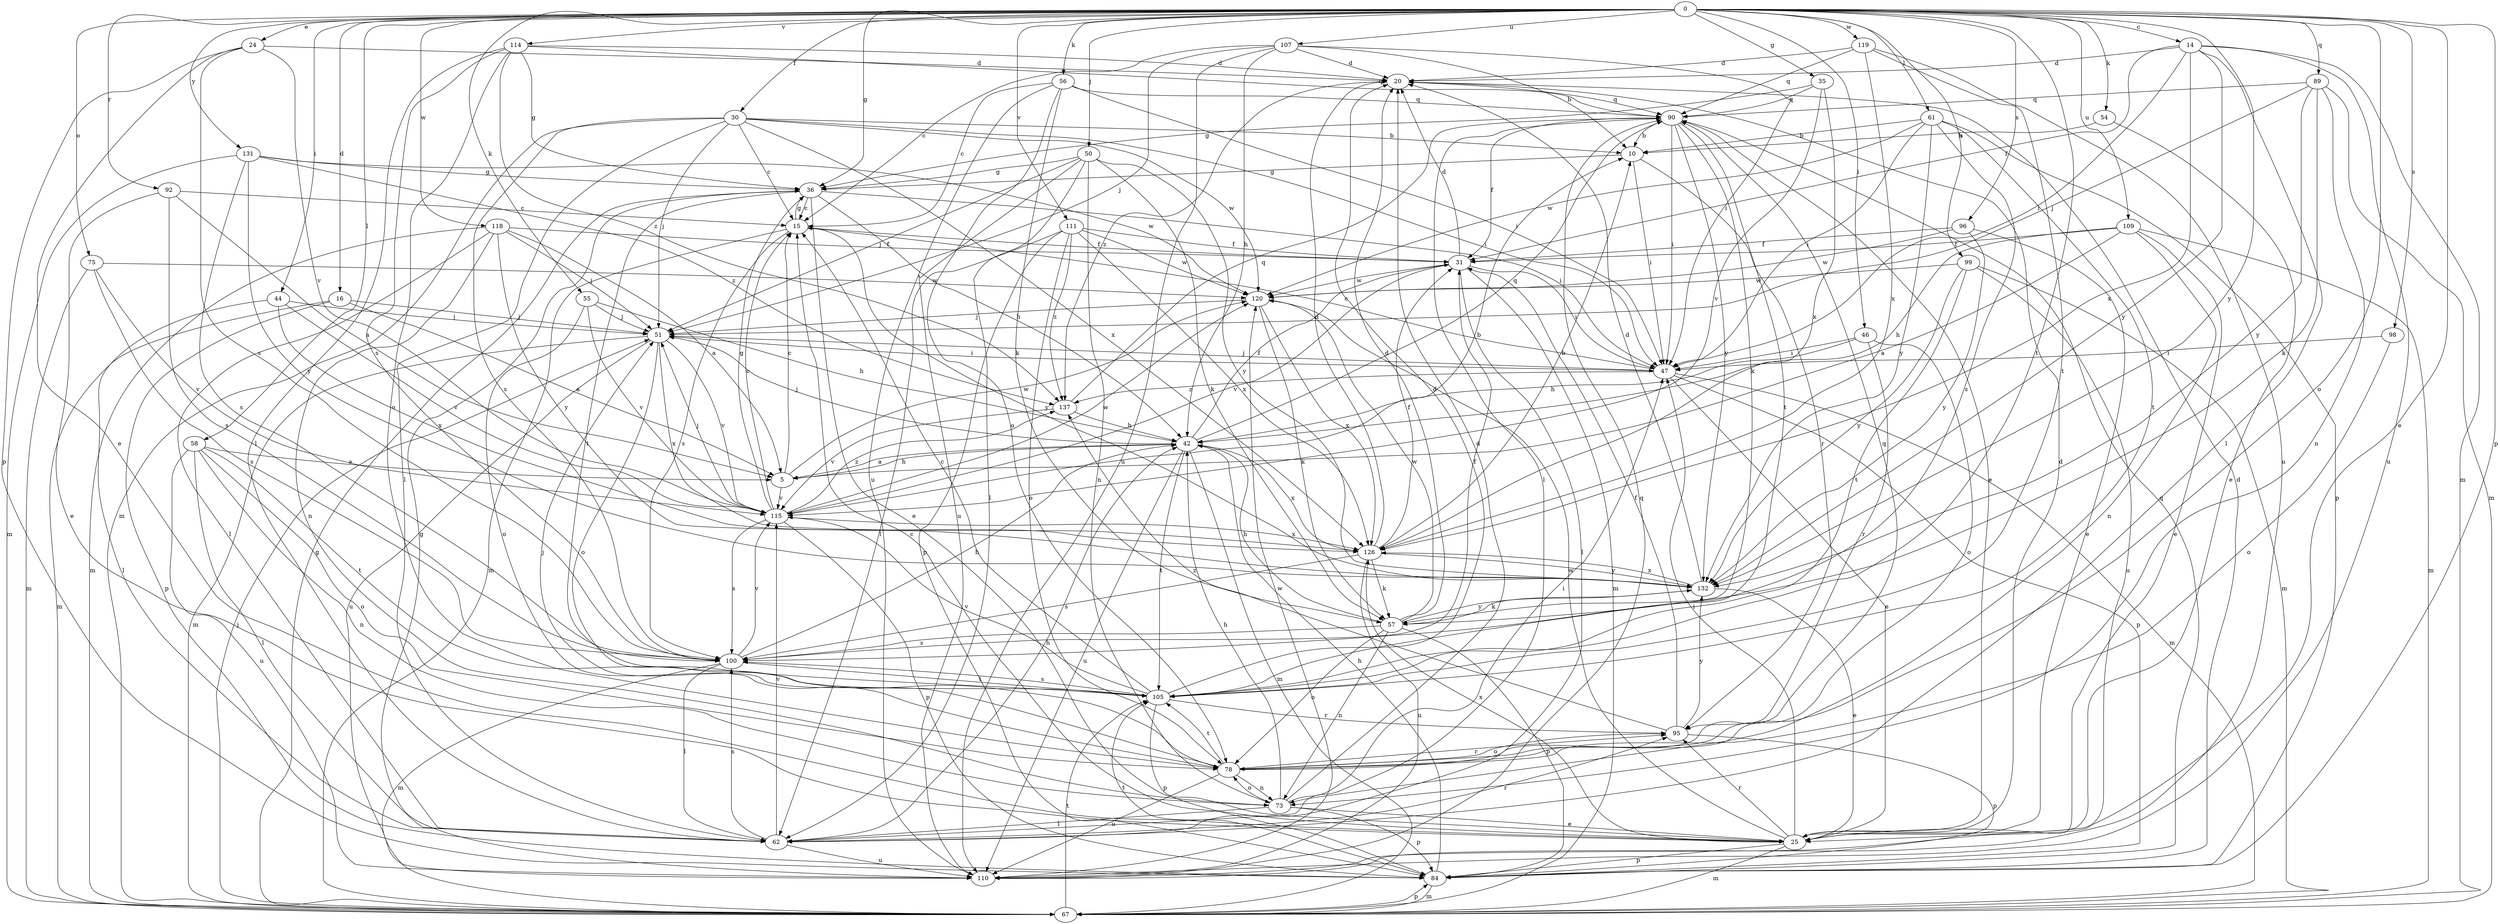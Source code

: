 strict digraph  {
0;
5;
10;
14;
15;
16;
20;
24;
25;
30;
31;
35;
36;
42;
44;
46;
47;
50;
51;
54;
55;
56;
57;
58;
61;
62;
67;
73;
75;
78;
84;
89;
90;
92;
95;
96;
98;
99;
100;
105;
107;
109;
110;
111;
114;
115;
118;
119;
120;
126;
131;
132;
137;
0 -> 14  [label=c];
0 -> 16  [label=d];
0 -> 24  [label=e];
0 -> 25  [label=e];
0 -> 30  [label=f];
0 -> 35  [label=g];
0 -> 36  [label=g];
0 -> 44  [label=i];
0 -> 46  [label=i];
0 -> 50  [label=j];
0 -> 54  [label=k];
0 -> 55  [label=k];
0 -> 56  [label=k];
0 -> 58  [label=l];
0 -> 61  [label=l];
0 -> 75  [label=o];
0 -> 78  [label=o];
0 -> 84  [label=p];
0 -> 89  [label=q];
0 -> 92  [label=r];
0 -> 96  [label=s];
0 -> 98  [label=s];
0 -> 99  [label=s];
0 -> 105  [label=t];
0 -> 107  [label=u];
0 -> 109  [label=u];
0 -> 111  [label=v];
0 -> 114  [label=v];
0 -> 118  [label=w];
0 -> 119  [label=w];
0 -> 131  [label=y];
0 -> 132  [label=y];
5 -> 15  [label=c];
5 -> 42  [label=h];
5 -> 115  [label=v];
5 -> 120  [label=w];
10 -> 36  [label=g];
10 -> 47  [label=i];
10 -> 95  [label=r];
14 -> 20  [label=d];
14 -> 31  [label=f];
14 -> 47  [label=i];
14 -> 62  [label=l];
14 -> 67  [label=m];
14 -> 110  [label=u];
14 -> 126  [label=x];
14 -> 132  [label=y];
15 -> 31  [label=f];
15 -> 36  [label=g];
15 -> 67  [label=m];
15 -> 100  [label=s];
15 -> 132  [label=y];
16 -> 5  [label=a];
16 -> 51  [label=j];
16 -> 67  [label=m];
16 -> 84  [label=p];
20 -> 90  [label=q];
20 -> 137  [label=z];
24 -> 20  [label=d];
24 -> 25  [label=e];
24 -> 84  [label=p];
24 -> 100  [label=s];
24 -> 115  [label=v];
25 -> 15  [label=c];
25 -> 20  [label=d];
25 -> 47  [label=i];
25 -> 67  [label=m];
25 -> 84  [label=p];
25 -> 95  [label=r];
25 -> 120  [label=w];
25 -> 126  [label=x];
30 -> 10  [label=b];
30 -> 15  [label=c];
30 -> 47  [label=i];
30 -> 51  [label=j];
30 -> 62  [label=l];
30 -> 67  [label=m];
30 -> 100  [label=s];
30 -> 120  [label=w];
30 -> 126  [label=x];
31 -> 20  [label=d];
31 -> 47  [label=i];
31 -> 62  [label=l];
31 -> 67  [label=m];
31 -> 115  [label=v];
31 -> 120  [label=w];
35 -> 36  [label=g];
35 -> 90  [label=q];
35 -> 115  [label=v];
35 -> 126  [label=x];
36 -> 15  [label=c];
36 -> 25  [label=e];
36 -> 42  [label=h];
36 -> 47  [label=i];
36 -> 105  [label=t];
42 -> 5  [label=a];
42 -> 31  [label=f];
42 -> 51  [label=j];
42 -> 67  [label=m];
42 -> 90  [label=q];
42 -> 105  [label=t];
42 -> 110  [label=u];
42 -> 126  [label=x];
44 -> 51  [label=j];
44 -> 62  [label=l];
44 -> 115  [label=v];
44 -> 126  [label=x];
46 -> 42  [label=h];
46 -> 47  [label=i];
46 -> 78  [label=o];
46 -> 95  [label=r];
47 -> 15  [label=c];
47 -> 25  [label=e];
47 -> 51  [label=j];
47 -> 67  [label=m];
47 -> 84  [label=p];
47 -> 137  [label=z];
50 -> 36  [label=g];
50 -> 51  [label=j];
50 -> 57  [label=k];
50 -> 62  [label=l];
50 -> 73  [label=n];
50 -> 110  [label=u];
50 -> 132  [label=y];
51 -> 47  [label=i];
51 -> 67  [label=m];
51 -> 78  [label=o];
51 -> 110  [label=u];
51 -> 115  [label=v];
51 -> 126  [label=x];
54 -> 10  [label=b];
54 -> 25  [label=e];
55 -> 42  [label=h];
55 -> 51  [label=j];
55 -> 78  [label=o];
55 -> 115  [label=v];
56 -> 15  [label=c];
56 -> 47  [label=i];
56 -> 57  [label=k];
56 -> 78  [label=o];
56 -> 90  [label=q];
56 -> 110  [label=u];
57 -> 20  [label=d];
57 -> 42  [label=h];
57 -> 73  [label=n];
57 -> 78  [label=o];
57 -> 84  [label=p];
57 -> 100  [label=s];
57 -> 120  [label=w];
57 -> 132  [label=y];
58 -> 5  [label=a];
58 -> 62  [label=l];
58 -> 73  [label=n];
58 -> 78  [label=o];
58 -> 105  [label=t];
58 -> 110  [label=u];
61 -> 10  [label=b];
61 -> 47  [label=i];
61 -> 84  [label=p];
61 -> 100  [label=s];
61 -> 105  [label=t];
61 -> 120  [label=w];
61 -> 132  [label=y];
62 -> 42  [label=h];
62 -> 95  [label=r];
62 -> 100  [label=s];
62 -> 110  [label=u];
62 -> 115  [label=v];
67 -> 36  [label=g];
67 -> 51  [label=j];
67 -> 84  [label=p];
67 -> 105  [label=t];
73 -> 20  [label=d];
73 -> 25  [label=e];
73 -> 42  [label=h];
73 -> 47  [label=i];
73 -> 62  [label=l];
73 -> 78  [label=o];
73 -> 84  [label=p];
75 -> 67  [label=m];
75 -> 100  [label=s];
75 -> 115  [label=v];
75 -> 120  [label=w];
78 -> 51  [label=j];
78 -> 73  [label=n];
78 -> 90  [label=q];
78 -> 95  [label=r];
78 -> 105  [label=t];
78 -> 110  [label=u];
84 -> 20  [label=d];
84 -> 42  [label=h];
84 -> 67  [label=m];
84 -> 90  [label=q];
84 -> 105  [label=t];
89 -> 51  [label=j];
89 -> 57  [label=k];
89 -> 67  [label=m];
89 -> 73  [label=n];
89 -> 90  [label=q];
89 -> 132  [label=y];
90 -> 10  [label=b];
90 -> 25  [label=e];
90 -> 31  [label=f];
90 -> 47  [label=i];
90 -> 57  [label=k];
90 -> 62  [label=l];
90 -> 105  [label=t];
90 -> 132  [label=y];
92 -> 5  [label=a];
92 -> 15  [label=c];
92 -> 25  [label=e];
92 -> 100  [label=s];
95 -> 31  [label=f];
95 -> 78  [label=o];
95 -> 84  [label=p];
95 -> 132  [label=y];
95 -> 137  [label=z];
96 -> 25  [label=e];
96 -> 31  [label=f];
96 -> 120  [label=w];
96 -> 132  [label=y];
98 -> 47  [label=i];
98 -> 78  [label=o];
99 -> 67  [label=m];
99 -> 105  [label=t];
99 -> 110  [label=u];
99 -> 120  [label=w];
99 -> 132  [label=y];
100 -> 31  [label=f];
100 -> 42  [label=h];
100 -> 62  [label=l];
100 -> 67  [label=m];
100 -> 105  [label=t];
100 -> 115  [label=v];
105 -> 15  [label=c];
105 -> 20  [label=d];
105 -> 84  [label=p];
105 -> 95  [label=r];
105 -> 100  [label=s];
105 -> 115  [label=v];
107 -> 10  [label=b];
107 -> 15  [label=c];
107 -> 20  [label=d];
107 -> 42  [label=h];
107 -> 47  [label=i];
107 -> 51  [label=j];
107 -> 110  [label=u];
109 -> 5  [label=a];
109 -> 25  [label=e];
109 -> 31  [label=f];
109 -> 42  [label=h];
109 -> 67  [label=m];
109 -> 73  [label=n];
110 -> 36  [label=g];
110 -> 90  [label=q];
110 -> 120  [label=w];
111 -> 31  [label=f];
111 -> 62  [label=l];
111 -> 78  [label=o];
111 -> 84  [label=p];
111 -> 120  [label=w];
111 -> 126  [label=x];
111 -> 137  [label=z];
114 -> 20  [label=d];
114 -> 36  [label=g];
114 -> 62  [label=l];
114 -> 78  [label=o];
114 -> 90  [label=q];
114 -> 100  [label=s];
114 -> 137  [label=z];
115 -> 10  [label=b];
115 -> 15  [label=c];
115 -> 36  [label=g];
115 -> 51  [label=j];
115 -> 84  [label=p];
115 -> 100  [label=s];
115 -> 120  [label=w];
115 -> 126  [label=x];
115 -> 137  [label=z];
118 -> 5  [label=a];
118 -> 31  [label=f];
118 -> 51  [label=j];
118 -> 62  [label=l];
118 -> 67  [label=m];
118 -> 73  [label=n];
118 -> 132  [label=y];
119 -> 20  [label=d];
119 -> 90  [label=q];
119 -> 105  [label=t];
119 -> 110  [label=u];
119 -> 126  [label=x];
120 -> 51  [label=j];
120 -> 57  [label=k];
120 -> 126  [label=x];
126 -> 10  [label=b];
126 -> 20  [label=d];
126 -> 31  [label=f];
126 -> 57  [label=k];
126 -> 100  [label=s];
126 -> 110  [label=u];
126 -> 132  [label=y];
131 -> 36  [label=g];
131 -> 67  [label=m];
131 -> 100  [label=s];
131 -> 120  [label=w];
131 -> 132  [label=y];
131 -> 137  [label=z];
132 -> 20  [label=d];
132 -> 25  [label=e];
132 -> 57  [label=k];
132 -> 126  [label=x];
137 -> 42  [label=h];
137 -> 90  [label=q];
137 -> 115  [label=v];
}

